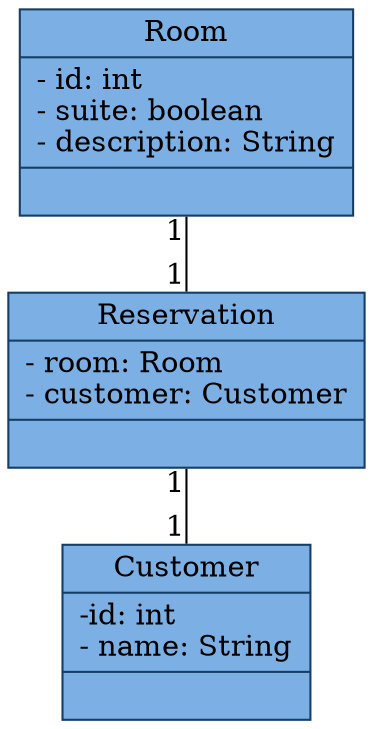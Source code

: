 digraph reservation_system_uml {
  node [style=filled, fillcolor="#7cb0e4", color="#153d66"]

  node [shape=record]; { node[label = "{<name>Room|- id: int\l- suite: boolean\l- description: String|<methods>}"] room_class };
  node [shape=record]; { node[label = "{<name>Reservation|<attributes>- room: Room\l- customer: Customer\l|<methods>}"] reservation_class };
  node [shape=record]; { node[label = "{<name>Customer|<attributes>-id: int\l- name: String\l|}"] customer_class };

  edge[arrowhead=none];
  room_class:methods -> reservation_class:name [headlabel="1", taillabel="1"];
  reservation_class:methods -> customer_class:name [headlabel="1", taillabel="1"];
}
